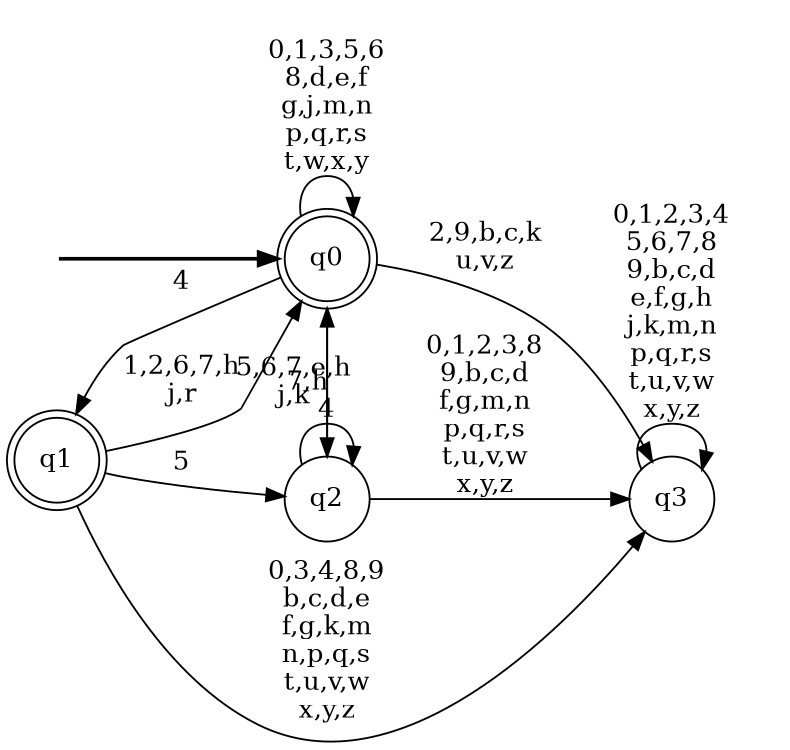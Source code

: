 digraph BlueStar {
__start0 [style = invis, shape = none, label = "", width = 0, height = 0];

rankdir=LR;
size="8,5";

s0 [style="rounded,filled", color="black", fillcolor="white" shape="doublecircle", label="q0"];
s1 [style="rounded,filled", color="black", fillcolor="white" shape="doublecircle", label="q1"];
s2 [style="filled", color="black", fillcolor="white" shape="circle", label="q2"];
s3 [style="filled", color="black", fillcolor="white" shape="circle", label="q3"];
subgraph cluster_main { 
	graph [pad=".75", ranksep="0.15", nodesep="0.15"];
	 style=invis; 
	__start0 -> s0 [penwidth=2];
}
s0 -> s0 [label="0,1,3,5,6\n8,d,e,f\ng,j,m,n\np,q,r,s\nt,w,x,y"];
s0 -> s1 [label="4"];
s0 -> s2 [label="7,h"];
s0 -> s3 [label="2,9,b,c,k\nu,v,z"];
s1 -> s0 [label="1,2,6,7,h\nj,r"];
s1 -> s2 [label="5"];
s1 -> s3 [label="0,3,4,8,9\nb,c,d,e\nf,g,k,m\nn,p,q,s\nt,u,v,w\nx,y,z"];
s2 -> s0 [label="5,6,7,e,h\nj,k"];
s2 -> s2 [label="4"];
s2 -> s3 [label="0,1,2,3,8\n9,b,c,d\nf,g,m,n\np,q,r,s\nt,u,v,w\nx,y,z"];
s3 -> s3 [label="0,1,2,3,4\n5,6,7,8\n9,b,c,d\ne,f,g,h\nj,k,m,n\np,q,r,s\nt,u,v,w\nx,y,z"];

}
